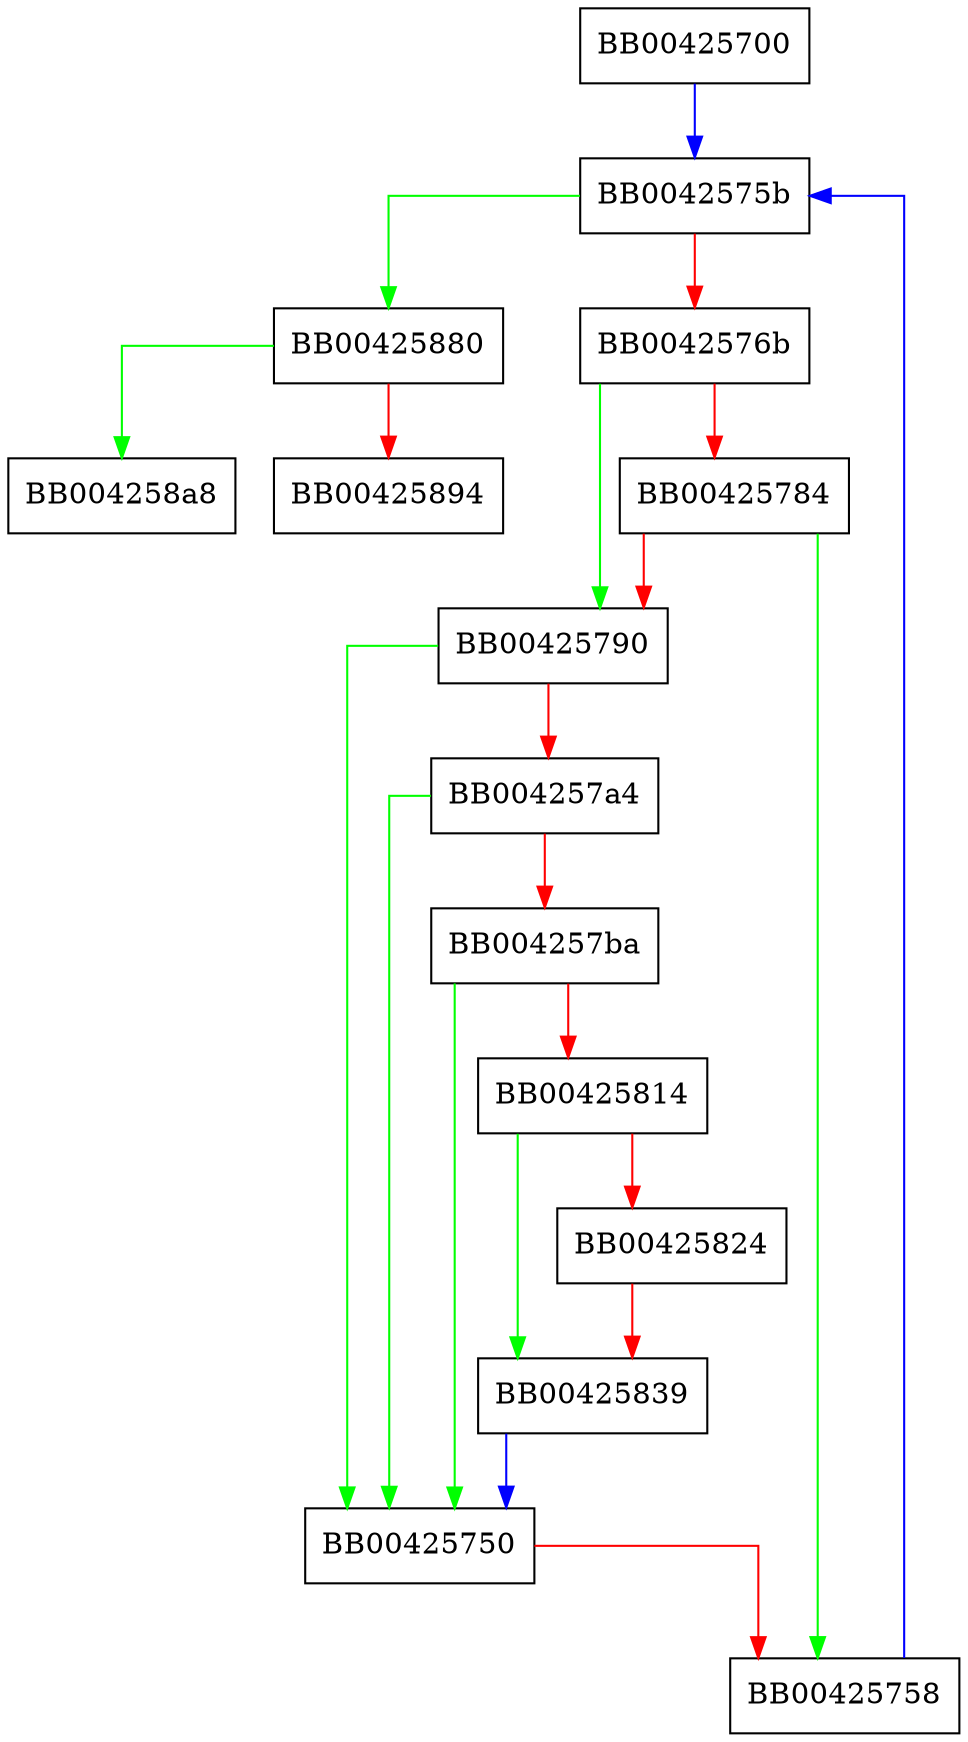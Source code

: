 digraph list_signatures {
  node [shape="box"];
  graph [splines=ortho];
  BB00425700 -> BB0042575b [color="blue"];
  BB00425750 -> BB00425758 [color="red"];
  BB00425758 -> BB0042575b [color="blue"];
  BB0042575b -> BB00425880 [color="green"];
  BB0042575b -> BB0042576b [color="red"];
  BB0042576b -> BB00425790 [color="green"];
  BB0042576b -> BB00425784 [color="red"];
  BB00425784 -> BB00425758 [color="green"];
  BB00425784 -> BB00425790 [color="red"];
  BB00425790 -> BB00425750 [color="green"];
  BB00425790 -> BB004257a4 [color="red"];
  BB004257a4 -> BB00425750 [color="green"];
  BB004257a4 -> BB004257ba [color="red"];
  BB004257ba -> BB00425750 [color="green"];
  BB004257ba -> BB00425814 [color="red"];
  BB00425814 -> BB00425839 [color="green"];
  BB00425814 -> BB00425824 [color="red"];
  BB00425824 -> BB00425839 [color="red"];
  BB00425839 -> BB00425750 [color="blue"];
  BB00425880 -> BB004258a8 [color="green"];
  BB00425880 -> BB00425894 [color="red"];
}